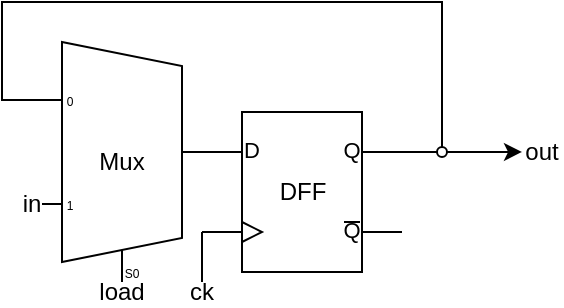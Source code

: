 <mxfile version="24.2.5" type="device">
  <diagram name="第 1 页" id="cdh9SdncL-ek3W731Wnn">
    <mxGraphModel dx="446" dy="543" grid="1" gridSize="10" guides="1" tooltips="1" connect="1" arrows="1" fold="1" page="1" pageScale="1" pageWidth="827" pageHeight="1169" math="0" shadow="0">
      <root>
        <mxCell id="0" />
        <mxCell id="1" parent="0" />
        <mxCell id="MIuIbsWunCmqSpHIr6Lf-1" value="Mux" style="shadow=0;dashed=0;align=center;html=1;strokeWidth=1;shape=mxgraph.electrical.abstract.mux2;whiteSpace=wrap;" vertex="1" parent="1">
          <mxGeometry x="320" y="560" width="80" height="120" as="geometry" />
        </mxCell>
        <mxCell id="MIuIbsWunCmqSpHIr6Lf-8" style="edgeStyle=orthogonalEdgeStyle;rounded=0;orthogonalLoop=1;jettySize=auto;html=1;exitX=1;exitY=0.25;exitDx=0;exitDy=0;exitPerimeter=0;" edge="1" parent="1" source="MIuIbsWunCmqSpHIr6Lf-2">
          <mxGeometry relative="1" as="geometry">
            <mxPoint x="560" y="614.962" as="targetPoint" />
          </mxGeometry>
        </mxCell>
        <mxCell id="MIuIbsWunCmqSpHIr6Lf-2" value="DFF" style="verticalLabelPosition=middle;shadow=0;dashed=0;align=center;html=1;verticalAlign=middle;shape=mxgraph.electrical.logic_gates.d_type_flip-flop;labelPosition=center;" vertex="1" parent="1">
          <mxGeometry x="400" y="595" width="100" height="80" as="geometry" />
        </mxCell>
        <mxCell id="MIuIbsWunCmqSpHIr6Lf-3" style="edgeStyle=orthogonalEdgeStyle;rounded=0;orthogonalLoop=1;jettySize=auto;html=1;exitX=1;exitY=0.25;exitDx=0;exitDy=0;exitPerimeter=0;entryX=0;entryY=0.217;entryDx=0;entryDy=3;entryPerimeter=0;endArrow=none;endFill=0;" edge="1" parent="1" source="MIuIbsWunCmqSpHIr6Lf-2" target="MIuIbsWunCmqSpHIr6Lf-1">
          <mxGeometry relative="1" as="geometry">
            <Array as="points">
              <mxPoint x="520" y="615" />
              <mxPoint x="520" y="540" />
              <mxPoint x="300" y="540" />
              <mxPoint x="300" y="589" />
            </Array>
          </mxGeometry>
        </mxCell>
        <mxCell id="MIuIbsWunCmqSpHIr6Lf-4" value="in" style="text;strokeColor=none;align=center;fillColor=none;html=1;verticalAlign=middle;whiteSpace=wrap;rounded=0;" vertex="1" parent="1">
          <mxGeometry x="310" y="636" width="10" height="10" as="geometry" />
        </mxCell>
        <mxCell id="MIuIbsWunCmqSpHIr6Lf-5" value="load" style="text;strokeColor=none;align=center;fillColor=none;html=1;verticalAlign=middle;whiteSpace=wrap;rounded=0;" vertex="1" parent="1">
          <mxGeometry x="345" y="680" width="30" height="10" as="geometry" />
        </mxCell>
        <mxCell id="MIuIbsWunCmqSpHIr6Lf-10" value="out" style="text;strokeColor=none;align=center;fillColor=none;html=1;verticalAlign=middle;whiteSpace=wrap;rounded=0;" vertex="1" parent="1">
          <mxGeometry x="560" y="610" width="20" height="10" as="geometry" />
        </mxCell>
        <mxCell id="MIuIbsWunCmqSpHIr6Lf-11" value="" style="ellipse;whiteSpace=wrap;html=1;aspect=fixed;" vertex="1" parent="1">
          <mxGeometry x="517.5" y="612.5" width="5" height="5" as="geometry" />
        </mxCell>
        <mxCell id="MIuIbsWunCmqSpHIr6Lf-12" value="ck" style="text;strokeColor=none;align=center;fillColor=none;html=1;verticalAlign=middle;whiteSpace=wrap;rounded=0;" vertex="1" parent="1">
          <mxGeometry x="390" y="680" width="20" height="10" as="geometry" />
        </mxCell>
        <mxCell id="MIuIbsWunCmqSpHIr6Lf-15" style="edgeStyle=orthogonalEdgeStyle;rounded=0;orthogonalLoop=1;jettySize=auto;html=1;entryX=0;entryY=0.75;entryDx=0;entryDy=0;entryPerimeter=0;endArrow=none;endFill=0;" edge="1" parent="1" source="MIuIbsWunCmqSpHIr6Lf-12" target="MIuIbsWunCmqSpHIr6Lf-2">
          <mxGeometry relative="1" as="geometry">
            <Array as="points">
              <mxPoint x="400" y="660" />
              <mxPoint x="400" y="660" />
            </Array>
          </mxGeometry>
        </mxCell>
      </root>
    </mxGraphModel>
  </diagram>
</mxfile>
